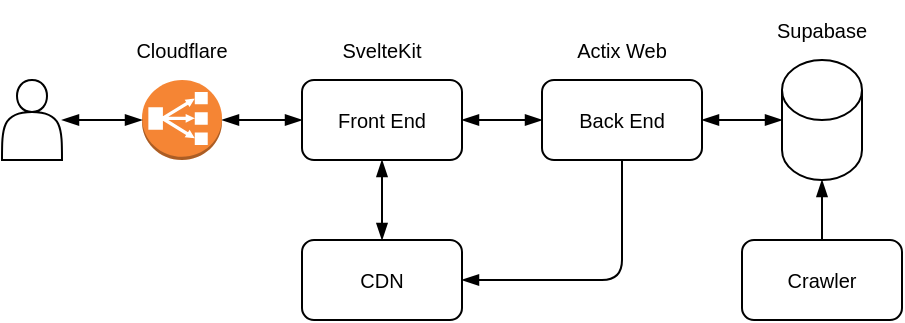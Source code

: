 <mxfile version="24.2.2" type="device">
  <diagram name="Page-1" id="fJc69EwLfXccRXHerRPC">
    <mxGraphModel dx="802" dy="556" grid="1" gridSize="10" guides="1" tooltips="1" connect="1" arrows="1" fold="1" page="1" pageScale="1" pageWidth="850" pageHeight="1100" math="0" shadow="0">
      <root>
        <mxCell id="0" />
        <mxCell id="1" parent="0" />
        <mxCell id="-uErfF7QEXMcnMk4r1XF-1" value="" style="shape=actor;whiteSpace=wrap;html=1;" vertex="1" parent="1">
          <mxGeometry x="90" y="280" width="30" height="40" as="geometry" />
        </mxCell>
        <mxCell id="-uErfF7QEXMcnMk4r1XF-4" style="edgeStyle=orthogonalEdgeStyle;rounded=0;orthogonalLoop=1;jettySize=auto;html=1;startArrow=blockThin;startFill=1;endArrow=blockThin;endFill=1;" edge="1" parent="1" source="-uErfF7QEXMcnMk4r1XF-2">
          <mxGeometry relative="1" as="geometry">
            <mxPoint x="240" y="300" as="targetPoint" />
          </mxGeometry>
        </mxCell>
        <mxCell id="-uErfF7QEXMcnMk4r1XF-2" value="" style="outlineConnect=0;dashed=0;verticalLabelPosition=bottom;verticalAlign=top;align=center;html=1;shape=mxgraph.aws3.classic_load_balancer;fillColor=#F58534;gradientColor=none;" vertex="1" parent="1">
          <mxGeometry x="160" y="280" width="40" height="40" as="geometry" />
        </mxCell>
        <mxCell id="-uErfF7QEXMcnMk4r1XF-3" style="edgeStyle=orthogonalEdgeStyle;rounded=0;orthogonalLoop=1;jettySize=auto;html=1;entryX=0;entryY=0.5;entryDx=0;entryDy=0;entryPerimeter=0;endArrow=blockThin;endFill=1;startArrow=blockThin;startFill=1;" edge="1" parent="1" source="-uErfF7QEXMcnMk4r1XF-1" target="-uErfF7QEXMcnMk4r1XF-2">
          <mxGeometry relative="1" as="geometry" />
        </mxCell>
        <mxCell id="-uErfF7QEXMcnMk4r1XF-6" style="edgeStyle=orthogonalEdgeStyle;rounded=0;orthogonalLoop=1;jettySize=auto;html=1;endArrow=blockThin;endFill=1;startArrow=blockThin;startFill=1;" edge="1" parent="1" source="-uErfF7QEXMcnMk4r1XF-5">
          <mxGeometry relative="1" as="geometry">
            <mxPoint x="360" y="300" as="targetPoint" />
          </mxGeometry>
        </mxCell>
        <mxCell id="-uErfF7QEXMcnMk4r1XF-5" value="&lt;font style=&quot;font-size: 10px;&quot;&gt;Front End&lt;/font&gt;" style="rounded=1;whiteSpace=wrap;html=1;" vertex="1" parent="1">
          <mxGeometry x="240" y="280" width="80" height="40" as="geometry" />
        </mxCell>
        <mxCell id="-uErfF7QEXMcnMk4r1XF-7" value="&lt;font style=&quot;font-size: 10px;&quot;&gt;Cloudflare&lt;/font&gt;" style="text;html=1;align=center;verticalAlign=middle;whiteSpace=wrap;rounded=0;" vertex="1" parent="1">
          <mxGeometry x="150" y="250" width="60" height="30" as="geometry" />
        </mxCell>
        <mxCell id="-uErfF7QEXMcnMk4r1XF-21" style="edgeStyle=orthogonalEdgeStyle;rounded=1;orthogonalLoop=1;jettySize=auto;html=1;entryX=1;entryY=0.5;entryDx=0;entryDy=0;curved=0;endArrow=blockThin;endFill=1;" edge="1" parent="1" source="-uErfF7QEXMcnMk4r1XF-8" target="-uErfF7QEXMcnMk4r1XF-19">
          <mxGeometry relative="1" as="geometry">
            <Array as="points">
              <mxPoint x="400" y="380" />
            </Array>
          </mxGeometry>
        </mxCell>
        <mxCell id="-uErfF7QEXMcnMk4r1XF-8" value="&lt;font style=&quot;font-size: 10px;&quot;&gt;Back End&lt;/font&gt;" style="rounded=1;whiteSpace=wrap;html=1;" vertex="1" parent="1">
          <mxGeometry x="360" y="280" width="80" height="40" as="geometry" />
        </mxCell>
        <mxCell id="-uErfF7QEXMcnMk4r1XF-10" value="&lt;font style=&quot;font-size: 10px;&quot;&gt;SvelteKit&lt;/font&gt;" style="text;html=1;align=center;verticalAlign=middle;whiteSpace=wrap;rounded=0;" vertex="1" parent="1">
          <mxGeometry x="250" y="250" width="60" height="30" as="geometry" />
        </mxCell>
        <mxCell id="-uErfF7QEXMcnMk4r1XF-11" value="&lt;font style=&quot;font-size: 10px;&quot;&gt;Actix Web&lt;/font&gt;" style="text;html=1;align=center;verticalAlign=middle;whiteSpace=wrap;rounded=0;" vertex="1" parent="1">
          <mxGeometry x="370" y="250" width="60" height="30" as="geometry" />
        </mxCell>
        <mxCell id="-uErfF7QEXMcnMk4r1XF-12" value="" style="shape=cylinder3;whiteSpace=wrap;html=1;boundedLbl=1;backgroundOutline=1;size=15;" vertex="1" parent="1">
          <mxGeometry x="480" y="270" width="40" height="60" as="geometry" />
        </mxCell>
        <mxCell id="-uErfF7QEXMcnMk4r1XF-14" style="edgeStyle=orthogonalEdgeStyle;rounded=0;orthogonalLoop=1;jettySize=auto;html=1;entryX=0;entryY=0.5;entryDx=0;entryDy=0;entryPerimeter=0;endArrow=blockThin;endFill=1;startArrow=blockThin;startFill=1;" edge="1" parent="1" source="-uErfF7QEXMcnMk4r1XF-8" target="-uErfF7QEXMcnMk4r1XF-12">
          <mxGeometry relative="1" as="geometry" />
        </mxCell>
        <mxCell id="-uErfF7QEXMcnMk4r1XF-15" value="&lt;font style=&quot;font-size: 10px;&quot;&gt;Supabase&lt;/font&gt;" style="text;html=1;align=center;verticalAlign=middle;whiteSpace=wrap;rounded=0;" vertex="1" parent="1">
          <mxGeometry x="470" y="240" width="60" height="30" as="geometry" />
        </mxCell>
        <mxCell id="-uErfF7QEXMcnMk4r1XF-17" value="&lt;font style=&quot;font-size: 10px;&quot;&gt;Crawler&lt;/font&gt;" style="rounded=1;whiteSpace=wrap;html=1;" vertex="1" parent="1">
          <mxGeometry x="460" y="360" width="80" height="40" as="geometry" />
        </mxCell>
        <mxCell id="-uErfF7QEXMcnMk4r1XF-18" style="edgeStyle=orthogonalEdgeStyle;rounded=1;orthogonalLoop=1;jettySize=auto;html=1;entryX=0.5;entryY=1;entryDx=0;entryDy=0;entryPerimeter=0;curved=0;endArrow=blockThin;endFill=1;" edge="1" parent="1" source="-uErfF7QEXMcnMk4r1XF-17" target="-uErfF7QEXMcnMk4r1XF-12">
          <mxGeometry relative="1" as="geometry" />
        </mxCell>
        <mxCell id="-uErfF7QEXMcnMk4r1XF-22" style="edgeStyle=orthogonalEdgeStyle;rounded=0;orthogonalLoop=1;jettySize=auto;html=1;exitX=0.5;exitY=0;exitDx=0;exitDy=0;entryX=0.5;entryY=1;entryDx=0;entryDy=0;endArrow=blockThin;endFill=1;startArrow=blockThin;startFill=1;" edge="1" parent="1" source="-uErfF7QEXMcnMk4r1XF-19" target="-uErfF7QEXMcnMk4r1XF-5">
          <mxGeometry relative="1" as="geometry" />
        </mxCell>
        <mxCell id="-uErfF7QEXMcnMk4r1XF-19" value="&lt;font style=&quot;font-size: 10px;&quot;&gt;CDN&lt;/font&gt;" style="rounded=1;whiteSpace=wrap;html=1;" vertex="1" parent="1">
          <mxGeometry x="240" y="360" width="80" height="40" as="geometry" />
        </mxCell>
      </root>
    </mxGraphModel>
  </diagram>
</mxfile>
